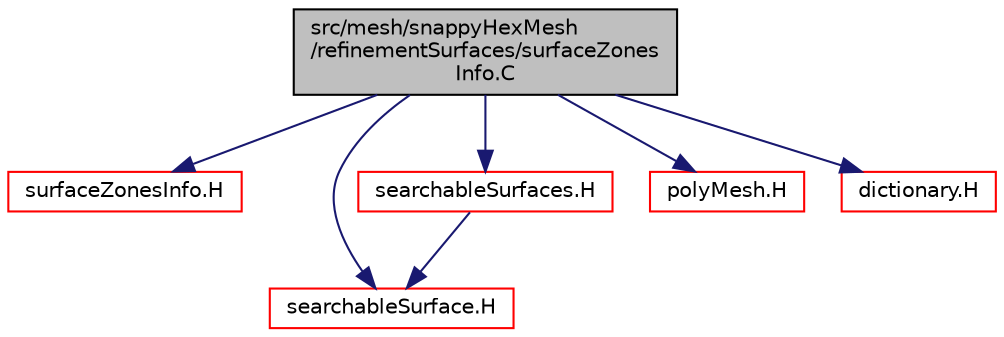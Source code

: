 digraph "src/mesh/snappyHexMesh/refinementSurfaces/surfaceZonesInfo.C"
{
  bgcolor="transparent";
  edge [fontname="Helvetica",fontsize="10",labelfontname="Helvetica",labelfontsize="10"];
  node [fontname="Helvetica",fontsize="10",shape=record];
  Node1 [label="src/mesh/snappyHexMesh\l/refinementSurfaces/surfaceZones\lInfo.C",height=0.2,width=0.4,color="black", fillcolor="grey75", style="filled", fontcolor="black"];
  Node1 -> Node2 [color="midnightblue",fontsize="10",style="solid",fontname="Helvetica"];
  Node2 [label="surfaceZonesInfo.H",height=0.2,width=0.4,color="red",URL="$a07432.html"];
  Node1 -> Node3 [color="midnightblue",fontsize="10",style="solid",fontname="Helvetica"];
  Node3 [label="searchableSurface.H",height=0.2,width=0.4,color="red",URL="$a07675.html"];
  Node1 -> Node4 [color="midnightblue",fontsize="10",style="solid",fontname="Helvetica"];
  Node4 [label="searchableSurfaces.H",height=0.2,width=0.4,color="red",URL="$a07679.html"];
  Node4 -> Node3 [color="midnightblue",fontsize="10",style="solid",fontname="Helvetica"];
  Node1 -> Node5 [color="midnightblue",fontsize="10",style="solid",fontname="Helvetica"];
  Node5 [label="polyMesh.H",height=0.2,width=0.4,color="red",URL="$a08974.html"];
  Node1 -> Node6 [color="midnightblue",fontsize="10",style="solid",fontname="Helvetica"];
  Node6 [label="dictionary.H",height=0.2,width=0.4,color="red",URL="$a08006.html"];
}
